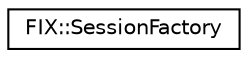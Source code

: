 digraph "Graphical Class Hierarchy"
{
  edge [fontname="Helvetica",fontsize="10",labelfontname="Helvetica",labelfontsize="10"];
  node [fontname="Helvetica",fontsize="10",shape=record];
  rankdir="LR";
  Node0 [label="FIX::SessionFactory",height=0.2,width=0.4,color="black", fillcolor="white", style="filled",URL="$class_f_i_x_1_1_session_factory.html",tooltip="Responsible for creating Session objects. "];
}
